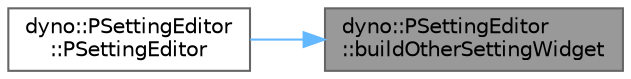 digraph "dyno::PSettingEditor::buildOtherSettingWidget"
{
 // LATEX_PDF_SIZE
  bgcolor="transparent";
  edge [fontname=Helvetica,fontsize=10,labelfontname=Helvetica,labelfontsize=10];
  node [fontname=Helvetica,fontsize=10,shape=box,height=0.2,width=0.4];
  rankdir="RL";
  Node1 [id="Node000001",label="dyno::PSettingEditor\l::buildOtherSettingWidget",height=0.2,width=0.4,color="gray40", fillcolor="grey60", style="filled", fontcolor="black",tooltip=" "];
  Node1 -> Node2 [id="edge1_Node000001_Node000002",dir="back",color="steelblue1",style="solid",tooltip=" "];
  Node2 [id="Node000002",label="dyno::PSettingEditor\l::PSettingEditor",height=0.2,width=0.4,color="grey40", fillcolor="white", style="filled",URL="$classdyno_1_1_p_setting_editor.html#a8210bcc73a37f0fff1549578989c4fcd",tooltip=" "];
}
